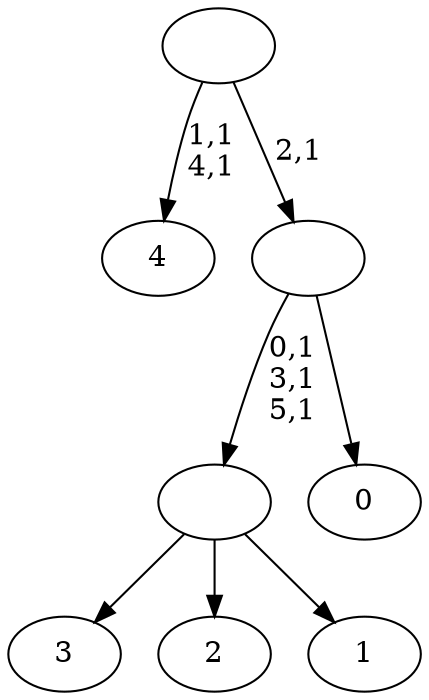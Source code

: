digraph T {
	11 [label="4"]
	8 [label="3"]
	7 [label="2"]
	6 [label="1"]
	5 [label=""]
	2 [label="0"]
	1 [label=""]
	0 [label=""]
	5 -> 8 [label=""]
	5 -> 7 [label=""]
	5 -> 6 [label=""]
	1 -> 5 [label="0,1\n3,1\n5,1"]
	1 -> 2 [label=""]
	0 -> 11 [label="1,1\n4,1"]
	0 -> 1 [label="2,1"]
}
